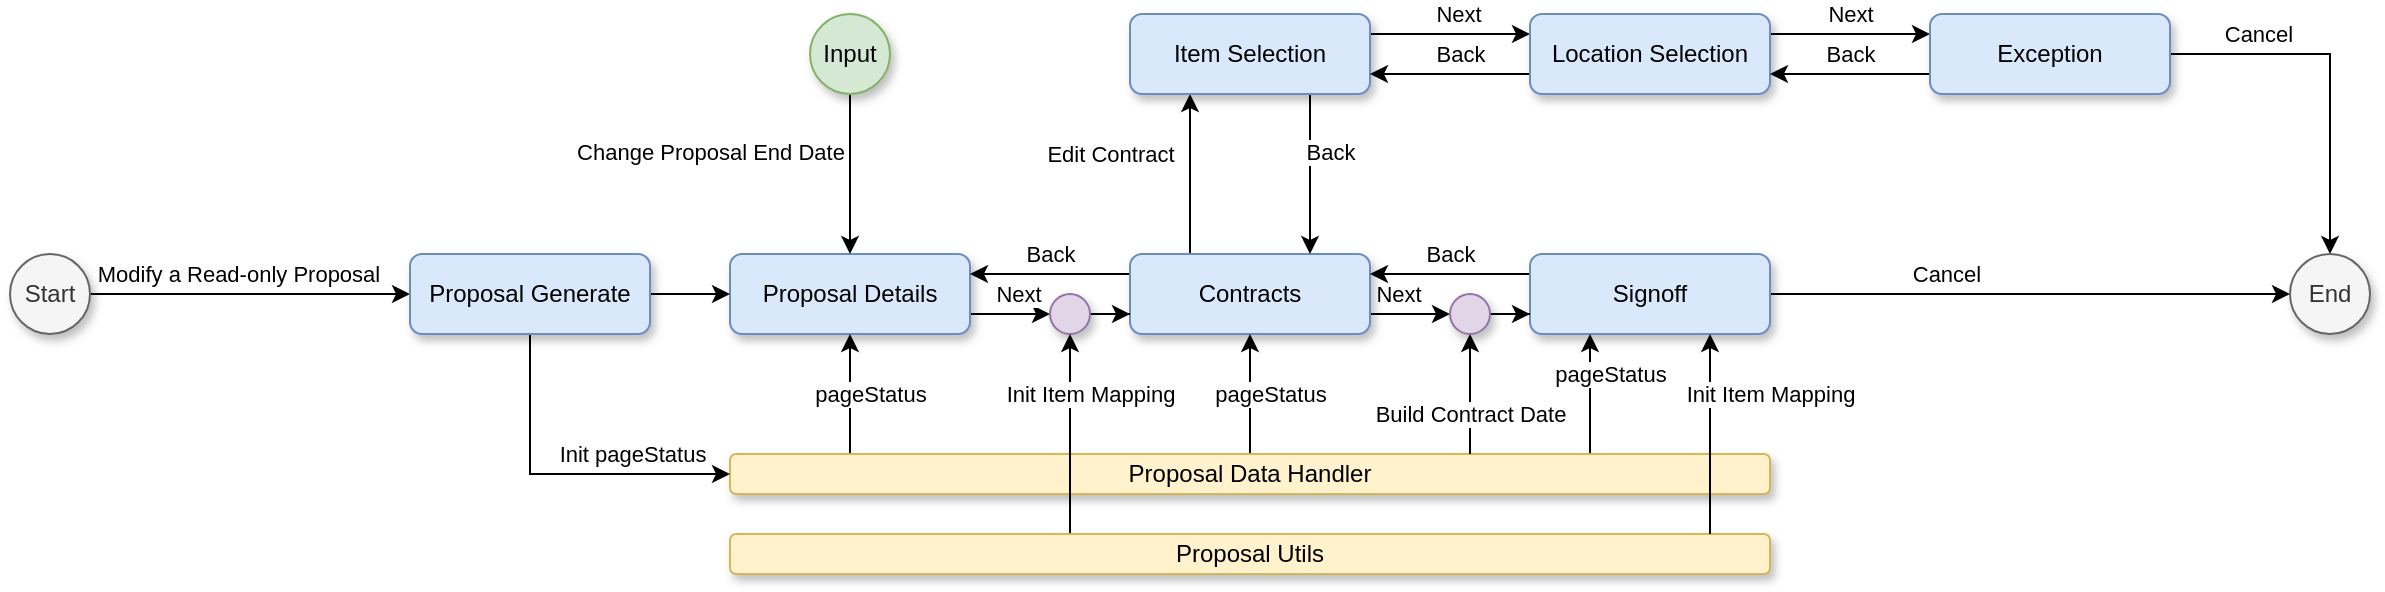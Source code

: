 <mxfile version="14.9.4" type="github">
  <diagram id="MpMKGlxmZKTNohCJST7r" name="Page-1">
    <mxGraphModel dx="1775" dy="588" grid="1" gridSize="10" guides="1" tooltips="1" connect="1" arrows="1" fold="1" page="1" pageScale="1" pageWidth="827" pageHeight="1169" math="0" shadow="0">
      <root>
        <mxCell id="0" />
        <mxCell id="1" parent="0" />
        <mxCell id="CWZlS4MAvRdUrijUF1ng-20" style="edgeStyle=orthogonalEdgeStyle;rounded=0;orthogonalLoop=1;jettySize=auto;html=1;entryX=0;entryY=0.5;entryDx=0;entryDy=0;exitX=1;exitY=0.75;exitDx=0;exitDy=0;" parent="1" source="CWZlS4MAvRdUrijUF1ng-1" target="pkLdhKGwArHEhVkixJ4n-1" edge="1">
          <mxGeometry relative="1" as="geometry" />
        </mxCell>
        <mxCell id="CWZlS4MAvRdUrijUF1ng-21" value="Next" style="edgeLabel;html=1;align=center;verticalAlign=middle;resizable=0;points=[];" parent="CWZlS4MAvRdUrijUF1ng-20" vertex="1" connectable="0">
          <mxGeometry x="-0.361" y="-2" relative="1" as="geometry">
            <mxPoint x="11" y="-12" as="offset" />
          </mxGeometry>
        </mxCell>
        <mxCell id="CWZlS4MAvRdUrijUF1ng-1" value="Proposal Details" style="rounded=1;whiteSpace=wrap;html=1;fillColor=#dae8fc;strokeColor=#6c8ebf;shadow=1;" parent="1" vertex="1">
          <mxGeometry x="120" y="160" width="120" height="40" as="geometry" />
        </mxCell>
        <mxCell id="CWZlS4MAvRdUrijUF1ng-14" style="edgeStyle=orthogonalEdgeStyle;rounded=0;orthogonalLoop=1;jettySize=auto;html=1;entryX=0.25;entryY=1;entryDx=0;entryDy=0;exitX=0.25;exitY=0;exitDx=0;exitDy=0;" parent="1" source="CWZlS4MAvRdUrijUF1ng-2" target="CWZlS4MAvRdUrijUF1ng-7" edge="1">
          <mxGeometry relative="1" as="geometry">
            <Array as="points" />
          </mxGeometry>
        </mxCell>
        <mxCell id="CWZlS4MAvRdUrijUF1ng-15" value="Edit Contract" style="edgeLabel;html=1;align=center;verticalAlign=middle;resizable=0;points=[];" parent="CWZlS4MAvRdUrijUF1ng-14" vertex="1" connectable="0">
          <mxGeometry x="0.25" y="-2" relative="1" as="geometry">
            <mxPoint x="-42" as="offset" />
          </mxGeometry>
        </mxCell>
        <mxCell id="CWZlS4MAvRdUrijUF1ng-22" style="edgeStyle=orthogonalEdgeStyle;rounded=0;orthogonalLoop=1;jettySize=auto;html=1;exitX=0;exitY=0.25;exitDx=0;exitDy=0;entryX=1;entryY=0.25;entryDx=0;entryDy=0;" parent="1" source="CWZlS4MAvRdUrijUF1ng-2" target="CWZlS4MAvRdUrijUF1ng-1" edge="1">
          <mxGeometry relative="1" as="geometry">
            <mxPoint x="210" y="190" as="targetPoint" />
          </mxGeometry>
        </mxCell>
        <mxCell id="CWZlS4MAvRdUrijUF1ng-23" value="Back" style="edgeLabel;html=1;align=center;verticalAlign=middle;resizable=0;points=[];" parent="CWZlS4MAvRdUrijUF1ng-22" vertex="1" connectable="0">
          <mxGeometry x="-0.294" y="1" relative="1" as="geometry">
            <mxPoint x="-12" y="-11" as="offset" />
          </mxGeometry>
        </mxCell>
        <mxCell id="CWZlS4MAvRdUrijUF1ng-41" style="edgeStyle=orthogonalEdgeStyle;rounded=0;orthogonalLoop=1;jettySize=auto;html=1;entryX=0;entryY=0.5;entryDx=0;entryDy=0;exitX=1;exitY=0.75;exitDx=0;exitDy=0;" parent="1" source="CWZlS4MAvRdUrijUF1ng-2" target="CWZlS4MAvRdUrijUF1ng-40" edge="1">
          <mxGeometry relative="1" as="geometry">
            <Array as="points">
              <mxPoint x="470" y="190" />
              <mxPoint x="470" y="190" />
            </Array>
          </mxGeometry>
        </mxCell>
        <mxCell id="CWZlS4MAvRdUrijUF1ng-45" value="Next" style="edgeLabel;html=1;align=center;verticalAlign=middle;resizable=0;points=[];" parent="CWZlS4MAvRdUrijUF1ng-41" vertex="1" connectable="0">
          <mxGeometry x="0.236" y="-1" relative="1" as="geometry">
            <mxPoint x="-11" y="-11" as="offset" />
          </mxGeometry>
        </mxCell>
        <mxCell id="CWZlS4MAvRdUrijUF1ng-2" value="Contracts" style="rounded=1;whiteSpace=wrap;html=1;fillColor=#dae8fc;strokeColor=#6c8ebf;shadow=1;" parent="1" vertex="1">
          <mxGeometry x="320" y="160" width="120" height="40" as="geometry" />
        </mxCell>
        <mxCell id="CWZlS4MAvRdUrijUF1ng-24" style="edgeStyle=orthogonalEdgeStyle;rounded=0;orthogonalLoop=1;jettySize=auto;html=1;exitX=0;exitY=0.25;exitDx=0;exitDy=0;entryX=1;entryY=0.25;entryDx=0;entryDy=0;" parent="1" source="CWZlS4MAvRdUrijUF1ng-3" target="CWZlS4MAvRdUrijUF1ng-2" edge="1">
          <mxGeometry relative="1" as="geometry" />
        </mxCell>
        <mxCell id="CWZlS4MAvRdUrijUF1ng-25" value="Back" style="edgeLabel;html=1;align=center;verticalAlign=middle;resizable=0;points=[];" parent="CWZlS4MAvRdUrijUF1ng-24" vertex="1" connectable="0">
          <mxGeometry x="0.258" relative="1" as="geometry">
            <mxPoint x="10" y="-10" as="offset" />
          </mxGeometry>
        </mxCell>
        <mxCell id="CWZlS4MAvRdUrijUF1ng-46" style="edgeStyle=orthogonalEdgeStyle;rounded=0;orthogonalLoop=1;jettySize=auto;html=1;entryX=0;entryY=0.5;entryDx=0;entryDy=0;" parent="1" source="CWZlS4MAvRdUrijUF1ng-3" target="CWZlS4MAvRdUrijUF1ng-10" edge="1">
          <mxGeometry relative="1" as="geometry" />
        </mxCell>
        <mxCell id="CWZlS4MAvRdUrijUF1ng-47" value="Cancel" style="edgeLabel;html=1;align=center;verticalAlign=middle;resizable=0;points=[];" parent="CWZlS4MAvRdUrijUF1ng-46" vertex="1" connectable="0">
          <mxGeometry x="-0.702" y="1" relative="1" as="geometry">
            <mxPoint x="49" y="-9" as="offset" />
          </mxGeometry>
        </mxCell>
        <mxCell id="CWZlS4MAvRdUrijUF1ng-3" value="Signoff" style="rounded=1;whiteSpace=wrap;html=1;fillColor=#dae8fc;strokeColor=#6c8ebf;shadow=1;" parent="1" vertex="1">
          <mxGeometry x="520" y="160" width="120" height="40" as="geometry" />
        </mxCell>
        <mxCell id="CWZlS4MAvRdUrijUF1ng-6" style="edgeStyle=orthogonalEdgeStyle;rounded=0;orthogonalLoop=1;jettySize=auto;html=1;entryX=0;entryY=0.5;entryDx=0;entryDy=0;" parent="1" source="CWZlS4MAvRdUrijUF1ng-5" target="CWZlS4MAvRdUrijUF1ng-29" edge="1">
          <mxGeometry relative="1" as="geometry" />
        </mxCell>
        <mxCell id="CWZlS4MAvRdUrijUF1ng-13" value="Modify a Read-only Proposal" style="edgeLabel;html=1;align=center;verticalAlign=middle;resizable=0;points=[];" parent="CWZlS4MAvRdUrijUF1ng-6" vertex="1" connectable="0">
          <mxGeometry x="-0.26" relative="1" as="geometry">
            <mxPoint x="15" y="-10" as="offset" />
          </mxGeometry>
        </mxCell>
        <mxCell id="CWZlS4MAvRdUrijUF1ng-5" value="Start" style="ellipse;whiteSpace=wrap;html=1;aspect=fixed;fillColor=#f5f5f5;strokeColor=#666666;fontColor=#333333;shadow=1;" parent="1" vertex="1">
          <mxGeometry x="-240" y="160" width="40" height="40" as="geometry" />
        </mxCell>
        <mxCell id="CWZlS4MAvRdUrijUF1ng-16" style="edgeStyle=orthogonalEdgeStyle;rounded=0;orthogonalLoop=1;jettySize=auto;html=1;entryX=0;entryY=0.25;entryDx=0;entryDy=0;exitX=1;exitY=0.25;exitDx=0;exitDy=0;" parent="1" source="CWZlS4MAvRdUrijUF1ng-7" target="CWZlS4MAvRdUrijUF1ng-8" edge="1">
          <mxGeometry relative="1" as="geometry" />
        </mxCell>
        <mxCell id="CWZlS4MAvRdUrijUF1ng-49" value="Next" style="edgeLabel;html=1;align=center;verticalAlign=middle;resizable=0;points=[];" parent="CWZlS4MAvRdUrijUF1ng-16" vertex="1" connectable="0">
          <mxGeometry x="-0.183" y="2" relative="1" as="geometry">
            <mxPoint x="11" y="-8" as="offset" />
          </mxGeometry>
        </mxCell>
        <mxCell id="CWZlS4MAvRdUrijUF1ng-18" style="edgeStyle=orthogonalEdgeStyle;rounded=0;orthogonalLoop=1;jettySize=auto;html=1;exitX=0.75;exitY=1;exitDx=0;exitDy=0;entryX=0.75;entryY=0;entryDx=0;entryDy=0;" parent="1" source="CWZlS4MAvRdUrijUF1ng-7" target="CWZlS4MAvRdUrijUF1ng-2" edge="1">
          <mxGeometry relative="1" as="geometry" />
        </mxCell>
        <mxCell id="CWZlS4MAvRdUrijUF1ng-19" value="Back" style="edgeLabel;html=1;align=center;verticalAlign=middle;resizable=0;points=[];" parent="CWZlS4MAvRdUrijUF1ng-18" vertex="1" connectable="0">
          <mxGeometry x="-0.283" y="1" relative="1" as="geometry">
            <mxPoint x="9" as="offset" />
          </mxGeometry>
        </mxCell>
        <mxCell id="CWZlS4MAvRdUrijUF1ng-7" value="Item Selection" style="rounded=1;whiteSpace=wrap;html=1;fillColor=#dae8fc;strokeColor=#6c8ebf;shadow=1;" parent="1" vertex="1">
          <mxGeometry x="320" y="40" width="120" height="40" as="geometry" />
        </mxCell>
        <mxCell id="CWZlS4MAvRdUrijUF1ng-17" style="edgeStyle=orthogonalEdgeStyle;rounded=0;orthogonalLoop=1;jettySize=auto;html=1;entryX=0;entryY=0.25;entryDx=0;entryDy=0;exitX=1;exitY=0.25;exitDx=0;exitDy=0;" parent="1" source="CWZlS4MAvRdUrijUF1ng-8" target="CWZlS4MAvRdUrijUF1ng-9" edge="1">
          <mxGeometry relative="1" as="geometry" />
        </mxCell>
        <mxCell id="CWZlS4MAvRdUrijUF1ng-52" value="Next" style="edgeLabel;html=1;align=center;verticalAlign=middle;resizable=0;points=[];" parent="CWZlS4MAvRdUrijUF1ng-17" vertex="1" connectable="0">
          <mxGeometry x="-0.258" y="1" relative="1" as="geometry">
            <mxPoint x="10" y="-9" as="offset" />
          </mxGeometry>
        </mxCell>
        <mxCell id="CWZlS4MAvRdUrijUF1ng-48" style="edgeStyle=orthogonalEdgeStyle;rounded=0;orthogonalLoop=1;jettySize=auto;html=1;entryX=1;entryY=0.75;entryDx=0;entryDy=0;exitX=0;exitY=0.75;exitDx=0;exitDy=0;" parent="1" source="CWZlS4MAvRdUrijUF1ng-8" target="CWZlS4MAvRdUrijUF1ng-7" edge="1">
          <mxGeometry relative="1" as="geometry" />
        </mxCell>
        <mxCell id="CWZlS4MAvRdUrijUF1ng-50" value="Back" style="edgeLabel;html=1;align=center;verticalAlign=middle;resizable=0;points=[];" parent="CWZlS4MAvRdUrijUF1ng-48" vertex="1" connectable="0">
          <mxGeometry x="0.261" y="-1" relative="1" as="geometry">
            <mxPoint x="15" y="-9" as="offset" />
          </mxGeometry>
        </mxCell>
        <mxCell id="CWZlS4MAvRdUrijUF1ng-8" value="Location Selection" style="rounded=1;whiteSpace=wrap;html=1;fillColor=#dae8fc;strokeColor=#6c8ebf;shadow=1;" parent="1" vertex="1">
          <mxGeometry x="520" y="40" width="120" height="40" as="geometry" />
        </mxCell>
        <mxCell id="CWZlS4MAvRdUrijUF1ng-11" style="edgeStyle=orthogonalEdgeStyle;rounded=0;orthogonalLoop=1;jettySize=auto;html=1;entryX=0.5;entryY=0;entryDx=0;entryDy=0;" parent="1" source="CWZlS4MAvRdUrijUF1ng-9" target="CWZlS4MAvRdUrijUF1ng-10" edge="1">
          <mxGeometry relative="1" as="geometry" />
        </mxCell>
        <mxCell id="CWZlS4MAvRdUrijUF1ng-12" value="Cancel" style="edgeLabel;html=1;align=center;verticalAlign=middle;resizable=0;points=[];" parent="CWZlS4MAvRdUrijUF1ng-11" vertex="1" connectable="0">
          <mxGeometry x="-0.36" y="-1" relative="1" as="geometry">
            <mxPoint x="-14" y="-11" as="offset" />
          </mxGeometry>
        </mxCell>
        <mxCell id="CWZlS4MAvRdUrijUF1ng-51" style="edgeStyle=orthogonalEdgeStyle;rounded=0;orthogonalLoop=1;jettySize=auto;html=1;entryX=1;entryY=0.75;entryDx=0;entryDy=0;exitX=0;exitY=0.75;exitDx=0;exitDy=0;" parent="1" source="CWZlS4MAvRdUrijUF1ng-9" target="CWZlS4MAvRdUrijUF1ng-8" edge="1">
          <mxGeometry relative="1" as="geometry" />
        </mxCell>
        <mxCell id="CWZlS4MAvRdUrijUF1ng-53" value="Back" style="edgeLabel;html=1;align=center;verticalAlign=middle;resizable=0;points=[];" parent="CWZlS4MAvRdUrijUF1ng-51" vertex="1" connectable="0">
          <mxGeometry x="0.225" y="1" relative="1" as="geometry">
            <mxPoint x="9" y="-11" as="offset" />
          </mxGeometry>
        </mxCell>
        <mxCell id="CWZlS4MAvRdUrijUF1ng-9" value="Exception" style="rounded=1;whiteSpace=wrap;html=1;fillColor=#dae8fc;strokeColor=#6c8ebf;shadow=1;" parent="1" vertex="1">
          <mxGeometry x="720" y="40" width="120" height="40" as="geometry" />
        </mxCell>
        <mxCell id="CWZlS4MAvRdUrijUF1ng-10" value="End" style="ellipse;whiteSpace=wrap;html=1;aspect=fixed;fillColor=#f5f5f5;strokeColor=#666666;fontColor=#333333;shadow=1;sketch=0;" parent="1" vertex="1">
          <mxGeometry x="900" y="160" width="40" height="40" as="geometry" />
        </mxCell>
        <mxCell id="CWZlS4MAvRdUrijUF1ng-27" style="edgeStyle=orthogonalEdgeStyle;rounded=0;orthogonalLoop=1;jettySize=auto;html=1;entryX=0.5;entryY=1;entryDx=0;entryDy=0;" parent="1" source="CWZlS4MAvRdUrijUF1ng-26" target="CWZlS4MAvRdUrijUF1ng-1" edge="1">
          <mxGeometry relative="1" as="geometry">
            <Array as="points">
              <mxPoint x="140" y="260" />
              <mxPoint x="140" y="260" />
            </Array>
          </mxGeometry>
        </mxCell>
        <mxCell id="CWZlS4MAvRdUrijUF1ng-28" value="pageStatus" style="edgeLabel;html=1;align=center;verticalAlign=middle;resizable=0;points=[];" parent="CWZlS4MAvRdUrijUF1ng-27" vertex="1" connectable="0">
          <mxGeometry x="0.2" y="1" relative="1" as="geometry">
            <mxPoint x="11" y="6" as="offset" />
          </mxGeometry>
        </mxCell>
        <mxCell id="CWZlS4MAvRdUrijUF1ng-33" style="edgeStyle=orthogonalEdgeStyle;rounded=0;orthogonalLoop=1;jettySize=auto;html=1;entryX=0.5;entryY=1;entryDx=0;entryDy=0;" parent="1" source="CWZlS4MAvRdUrijUF1ng-26" target="CWZlS4MAvRdUrijUF1ng-2" edge="1">
          <mxGeometry relative="1" as="geometry">
            <Array as="points">
              <mxPoint x="380" y="220" />
              <mxPoint x="380" y="220" />
            </Array>
          </mxGeometry>
        </mxCell>
        <mxCell id="CWZlS4MAvRdUrijUF1ng-34" value="pageStatus" style="edgeLabel;html=1;align=center;verticalAlign=middle;resizable=0;points=[];" parent="CWZlS4MAvRdUrijUF1ng-33" vertex="1" connectable="0">
          <mxGeometry x="0.233" relative="1" as="geometry">
            <mxPoint x="10" y="7" as="offset" />
          </mxGeometry>
        </mxCell>
        <mxCell id="CWZlS4MAvRdUrijUF1ng-35" style="edgeStyle=orthogonalEdgeStyle;rounded=0;orthogonalLoop=1;jettySize=auto;html=1;" parent="1" source="CWZlS4MAvRdUrijUF1ng-26" edge="1">
          <mxGeometry relative="1" as="geometry">
            <Array as="points">
              <mxPoint x="550" y="230" />
              <mxPoint x="550" y="230" />
            </Array>
            <mxPoint x="550" y="200" as="targetPoint" />
          </mxGeometry>
        </mxCell>
        <mxCell id="CWZlS4MAvRdUrijUF1ng-36" value="pageStatus" style="edgeLabel;html=1;align=center;verticalAlign=middle;resizable=0;points=[];" parent="CWZlS4MAvRdUrijUF1ng-35" vertex="1" connectable="0">
          <mxGeometry x="-0.283" y="1" relative="1" as="geometry">
            <mxPoint x="11" y="-19" as="offset" />
          </mxGeometry>
        </mxCell>
        <mxCell id="CWZlS4MAvRdUrijUF1ng-26" value="Proposal Data Handler" style="rounded=1;whiteSpace=wrap;html=1;fillColor=#fff2cc;strokeColor=#d6b656;shadow=1;" parent="1" vertex="1">
          <mxGeometry x="120" y="260" width="520" height="20" as="geometry" />
        </mxCell>
        <mxCell id="CWZlS4MAvRdUrijUF1ng-30" style="edgeStyle=orthogonalEdgeStyle;rounded=0;orthogonalLoop=1;jettySize=auto;html=1;entryX=0;entryY=0.5;entryDx=0;entryDy=0;exitX=1;exitY=0.5;exitDx=0;exitDy=0;" parent="1" source="CWZlS4MAvRdUrijUF1ng-29" target="CWZlS4MAvRdUrijUF1ng-1" edge="1">
          <mxGeometry relative="1" as="geometry" />
        </mxCell>
        <mxCell id="CWZlS4MAvRdUrijUF1ng-31" style="edgeStyle=orthogonalEdgeStyle;rounded=0;orthogonalLoop=1;jettySize=auto;html=1;entryX=0;entryY=0.5;entryDx=0;entryDy=0;exitX=0.5;exitY=1;exitDx=0;exitDy=0;" parent="1" source="CWZlS4MAvRdUrijUF1ng-29" target="CWZlS4MAvRdUrijUF1ng-26" edge="1">
          <mxGeometry relative="1" as="geometry" />
        </mxCell>
        <mxCell id="CWZlS4MAvRdUrijUF1ng-32" value="Init pageStatus" style="edgeLabel;html=1;align=center;verticalAlign=middle;resizable=0;points=[];" parent="CWZlS4MAvRdUrijUF1ng-31" vertex="1" connectable="0">
          <mxGeometry x="0.27" y="-3" relative="1" as="geometry">
            <mxPoint x="13" y="-13" as="offset" />
          </mxGeometry>
        </mxCell>
        <mxCell id="CWZlS4MAvRdUrijUF1ng-29" value="Proposal Generate" style="rounded=1;whiteSpace=wrap;html=1;fillColor=#dae8fc;strokeColor=#6c8ebf;shadow=1;" parent="1" vertex="1">
          <mxGeometry x="-40" y="160" width="120" height="40" as="geometry" />
        </mxCell>
        <mxCell id="CWZlS4MAvRdUrijUF1ng-42" style="edgeStyle=orthogonalEdgeStyle;rounded=0;orthogonalLoop=1;jettySize=auto;html=1;entryX=0;entryY=0.75;entryDx=0;entryDy=0;" parent="1" source="CWZlS4MAvRdUrijUF1ng-40" target="CWZlS4MAvRdUrijUF1ng-3" edge="1">
          <mxGeometry relative="1" as="geometry" />
        </mxCell>
        <mxCell id="CWZlS4MAvRdUrijUF1ng-43" style="edgeStyle=orthogonalEdgeStyle;rounded=0;orthogonalLoop=1;jettySize=auto;html=1;exitX=0.5;exitY=1;exitDx=0;exitDy=0;startArrow=classic;startFill=1;endArrow=none;endFill=0;" parent="1" source="CWZlS4MAvRdUrijUF1ng-40" target="CWZlS4MAvRdUrijUF1ng-26" edge="1">
          <mxGeometry relative="1" as="geometry">
            <Array as="points">
              <mxPoint x="490" y="230" />
              <mxPoint x="490" y="230" />
            </Array>
          </mxGeometry>
        </mxCell>
        <mxCell id="CWZlS4MAvRdUrijUF1ng-44" value="Build Contract Date" style="edgeLabel;html=1;align=center;verticalAlign=middle;resizable=0;points=[];" parent="CWZlS4MAvRdUrijUF1ng-43" vertex="1" connectable="0">
          <mxGeometry x="-0.244" y="-2" relative="1" as="geometry">
            <mxPoint x="2" y="17" as="offset" />
          </mxGeometry>
        </mxCell>
        <mxCell id="CWZlS4MAvRdUrijUF1ng-40" value="" style="ellipse;whiteSpace=wrap;html=1;aspect=fixed;fillColor=#e1d5e7;strokeColor=#9673a6;shadow=1;" parent="1" vertex="1">
          <mxGeometry x="480" y="180" width="20" height="20" as="geometry" />
        </mxCell>
        <mxCell id="CWZlS4MAvRdUrijUF1ng-57" style="edgeStyle=orthogonalEdgeStyle;rounded=0;orthogonalLoop=1;jettySize=auto;html=1;entryX=0.5;entryY=0;entryDx=0;entryDy=0;" parent="1" source="CWZlS4MAvRdUrijUF1ng-54" target="CWZlS4MAvRdUrijUF1ng-1" edge="1">
          <mxGeometry relative="1" as="geometry" />
        </mxCell>
        <mxCell id="CWZlS4MAvRdUrijUF1ng-58" value="Change Proposal End Date" style="edgeLabel;html=1;align=center;verticalAlign=middle;resizable=0;points=[];" parent="CWZlS4MAvRdUrijUF1ng-57" vertex="1" connectable="0">
          <mxGeometry x="-0.283" y="-1" relative="1" as="geometry">
            <mxPoint x="-69" as="offset" />
          </mxGeometry>
        </mxCell>
        <mxCell id="CWZlS4MAvRdUrijUF1ng-54" value="Input" style="ellipse;whiteSpace=wrap;html=1;aspect=fixed;fillColor=#d5e8d4;strokeColor=#82b366;shadow=1;" parent="1" vertex="1">
          <mxGeometry x="160" y="40" width="40" height="40" as="geometry" />
        </mxCell>
        <mxCell id="pkLdhKGwArHEhVkixJ4n-2" style="edgeStyle=orthogonalEdgeStyle;rounded=0;orthogonalLoop=1;jettySize=auto;html=1;entryX=0;entryY=0.75;entryDx=0;entryDy=0;" edge="1" parent="1" source="pkLdhKGwArHEhVkixJ4n-1" target="CWZlS4MAvRdUrijUF1ng-2">
          <mxGeometry relative="1" as="geometry" />
        </mxCell>
        <mxCell id="pkLdhKGwArHEhVkixJ4n-1" value="" style="ellipse;whiteSpace=wrap;html=1;aspect=fixed;fillColor=#e1d5e7;strokeColor=#9673a6;shadow=1;" vertex="1" parent="1">
          <mxGeometry x="280" y="180" width="20" height="20" as="geometry" />
        </mxCell>
        <mxCell id="pkLdhKGwArHEhVkixJ4n-3" style="edgeStyle=orthogonalEdgeStyle;rounded=0;orthogonalLoop=1;jettySize=auto;html=1;exitX=0.5;exitY=1;exitDx=0;exitDy=0;startArrow=classic;startFill=1;endArrow=none;endFill=0;" edge="1" parent="1" source="pkLdhKGwArHEhVkixJ4n-1" target="pkLdhKGwArHEhVkixJ4n-5">
          <mxGeometry relative="1" as="geometry">
            <Array as="points">
              <mxPoint x="280" y="300" />
              <mxPoint x="280" y="300" />
            </Array>
            <mxPoint x="510" y="210" as="sourcePoint" />
            <mxPoint x="280" y="320" as="targetPoint" />
          </mxGeometry>
        </mxCell>
        <mxCell id="pkLdhKGwArHEhVkixJ4n-4" value="Init Item Mapping" style="edgeLabel;html=1;align=center;verticalAlign=middle;resizable=0;points=[];" vertex="1" connectable="0" parent="pkLdhKGwArHEhVkixJ4n-3">
          <mxGeometry x="-0.244" y="-2" relative="1" as="geometry">
            <mxPoint x="12" y="-8" as="offset" />
          </mxGeometry>
        </mxCell>
        <mxCell id="pkLdhKGwArHEhVkixJ4n-5" value="Proposal Utils" style="rounded=1;whiteSpace=wrap;html=1;fillColor=#fff2cc;strokeColor=#d6b656;shadow=1;" vertex="1" parent="1">
          <mxGeometry x="120" y="300" width="520" height="20" as="geometry" />
        </mxCell>
        <mxCell id="pkLdhKGwArHEhVkixJ4n-7" style="edgeStyle=orthogonalEdgeStyle;rounded=0;orthogonalLoop=1;jettySize=auto;html=1;exitX=0.75;exitY=1;exitDx=0;exitDy=0;startArrow=classic;startFill=1;endArrow=none;endFill=0;" edge="1" parent="1" source="CWZlS4MAvRdUrijUF1ng-3" target="pkLdhKGwArHEhVkixJ4n-5">
          <mxGeometry relative="1" as="geometry">
            <Array as="points">
              <mxPoint x="610" y="310" />
              <mxPoint x="610" y="310" />
            </Array>
            <mxPoint x="720" y="350" as="sourcePoint" />
            <mxPoint x="720" y="450" as="targetPoint" />
          </mxGeometry>
        </mxCell>
        <mxCell id="pkLdhKGwArHEhVkixJ4n-8" value="Init Item Mapping" style="edgeLabel;html=1;align=center;verticalAlign=middle;resizable=0;points=[];" vertex="1" connectable="0" parent="pkLdhKGwArHEhVkixJ4n-7">
          <mxGeometry x="-0.244" y="-2" relative="1" as="geometry">
            <mxPoint x="32" y="-8" as="offset" />
          </mxGeometry>
        </mxCell>
      </root>
    </mxGraphModel>
  </diagram>
</mxfile>
